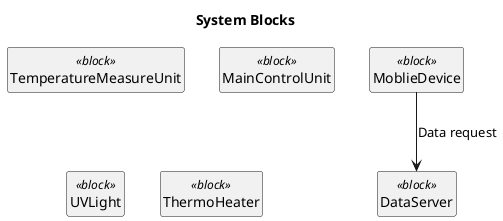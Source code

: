 @startuml

title System Blocks

hide circle
hide empty members
hide method

class "MoblieDevice" as BlockMobileDevice <<block>>{
  

}

class "TemperatureMeasureUnit" as BlockTemperatureMeasureUnit <<block>>{
}

class "MainControlUnit" as BlockMainControlUnit <<block>>{
}

class "UVLight" as BlockUVLight <<block>>{
}

class "ThermoHeater" as BlockThermoHeater <<block>>{
}

class "DataServer" as BlockDataServer <<block>>{
}

BlockMobileDevice --> BlockDataServer : Data request

@enduml

